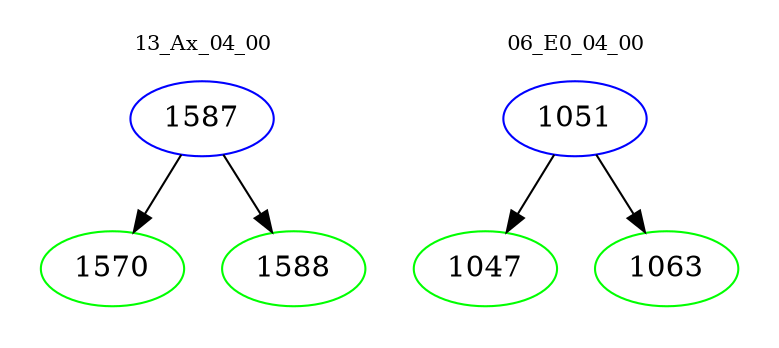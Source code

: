 digraph{
subgraph cluster_0 {
color = white
label = "13_Ax_04_00";
fontsize=10;
T0_1587 [label="1587", color="blue"]
T0_1587 -> T0_1570 [color="black"]
T0_1570 [label="1570", color="green"]
T0_1587 -> T0_1588 [color="black"]
T0_1588 [label="1588", color="green"]
}
subgraph cluster_1 {
color = white
label = "06_E0_04_00";
fontsize=10;
T1_1051 [label="1051", color="blue"]
T1_1051 -> T1_1047 [color="black"]
T1_1047 [label="1047", color="green"]
T1_1051 -> T1_1063 [color="black"]
T1_1063 [label="1063", color="green"]
}
}

